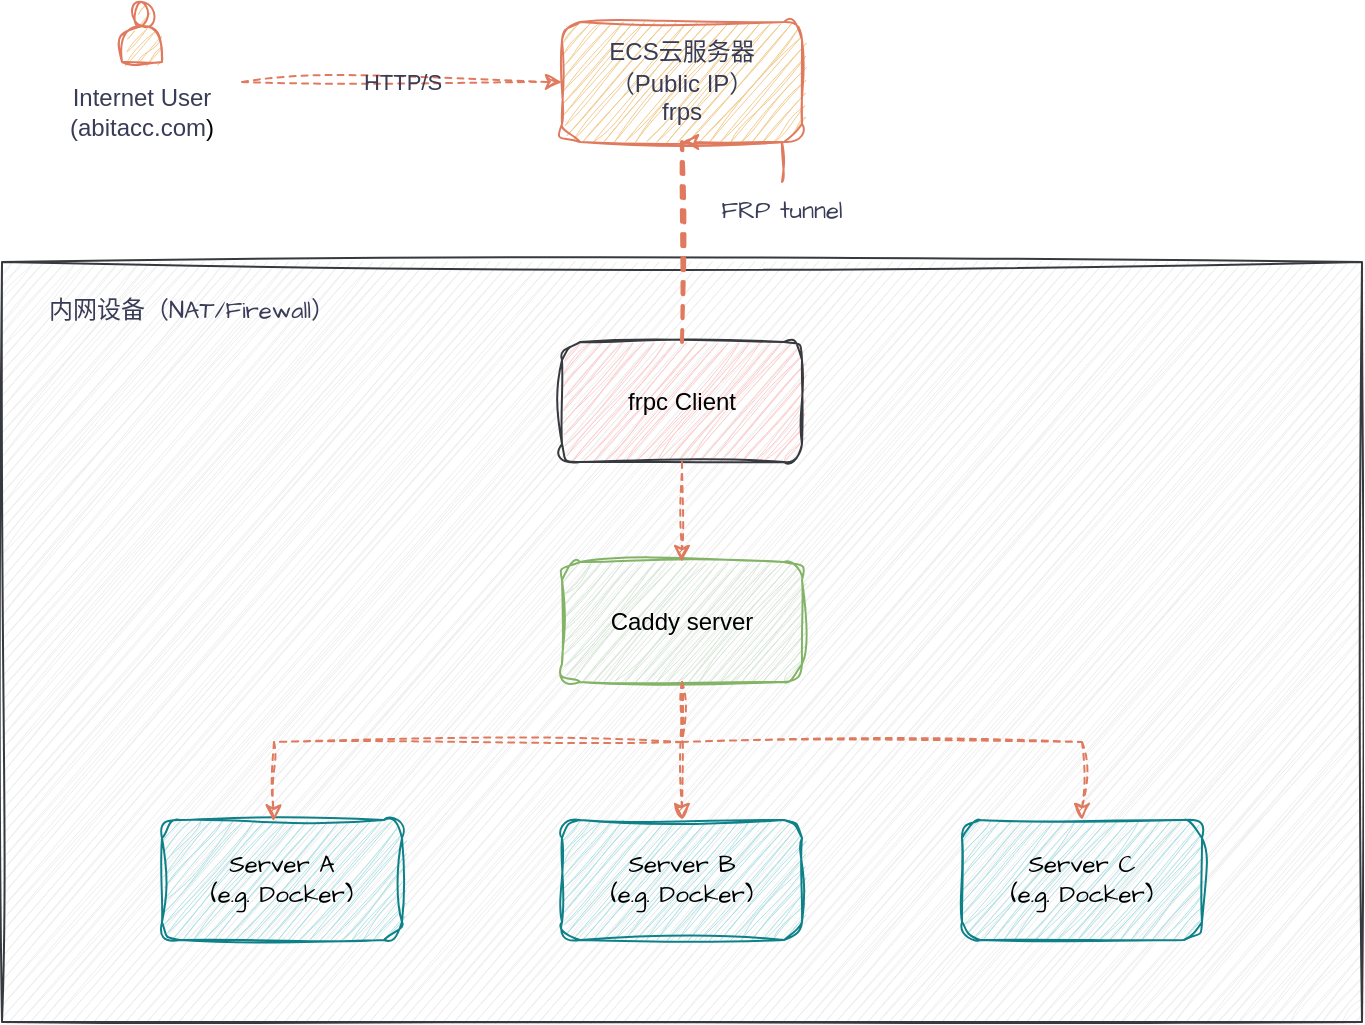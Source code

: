<mxfile version="28.0.3">
  <diagram name="第 1 页" id="il_lqWEc3CzIjs0lfdd5">
    <mxGraphModel dx="983" dy="512" grid="1" gridSize="10" guides="1" tooltips="1" connect="1" arrows="1" fold="1" page="1" pageScale="1" pageWidth="827" pageHeight="1169" math="0" shadow="0">
      <root>
        <mxCell id="0" />
        <mxCell id="1" parent="0" />
        <mxCell id="l65DF04jQs9VHbQhhQG7-15" value="" style="rounded=0;whiteSpace=wrap;html=1;sketch=1;hachureGap=4;jiggle=2;curveFitting=1;strokeColor=#36393d;fontFamily=Architects Daughter;fontSource=https%3A%2F%2Ffonts.googleapis.com%2Fcss%3Ffamily%3DArchitects%2BDaughter;fillColor=#eeeeee;" vertex="1" parent="1">
          <mxGeometry x="80" y="220" width="680" height="380" as="geometry" />
        </mxCell>
        <mxCell id="l65DF04jQs9VHbQhhQG7-1" value="Internet User&lt;div&gt;(abitacc.com&lt;span style=&quot;background-color: transparent; color: light-dark(rgb(0, 0, 0), rgb(255, 255, 255));&quot;&gt;)&lt;/span&gt;&lt;/div&gt;" style="text;html=1;align=center;verticalAlign=middle;whiteSpace=wrap;rounded=0;sketch=1;curveFitting=1;jiggle=2;labelBackgroundColor=none;fontColor=#393C56;" vertex="1" parent="1">
          <mxGeometry x="100" y="130" width="100" height="30" as="geometry" />
        </mxCell>
        <mxCell id="l65DF04jQs9VHbQhhQG7-2" value="" style="shape=actor;whiteSpace=wrap;html=1;sketch=1;curveFitting=1;jiggle=2;labelBackgroundColor=none;fillColor=#F2CC8F;strokeColor=#E07A5F;fontColor=#393C56;" vertex="1" parent="1">
          <mxGeometry x="140" y="90" width="20" height="30" as="geometry" />
        </mxCell>
        <mxCell id="l65DF04jQs9VHbQhhQG7-3" value="" style="endArrow=classic;html=1;rounded=0;dashed=1;entryX=0;entryY=0.5;entryDx=0;entryDy=0;sketch=1;curveFitting=1;jiggle=2;labelBackgroundColor=none;strokeColor=#E07A5F;fontColor=default;" edge="1" parent="1" target="l65DF04jQs9VHbQhhQG7-7">
          <mxGeometry relative="1" as="geometry">
            <mxPoint x="200" y="130" as="sourcePoint" />
            <mxPoint x="400" y="130" as="targetPoint" />
          </mxGeometry>
        </mxCell>
        <mxCell id="l65DF04jQs9VHbQhhQG7-4" value="HTTP/S" style="edgeLabel;resizable=0;html=1;;align=center;verticalAlign=middle;sketch=1;curveFitting=1;jiggle=2;labelBackgroundColor=none;fontColor=#393C56;" connectable="0" vertex="1" parent="l65DF04jQs9VHbQhhQG7-3">
          <mxGeometry relative="1" as="geometry" />
        </mxCell>
        <mxCell id="l65DF04jQs9VHbQhhQG7-7" value="&lt;span style=&quot;font-family: Helvetica;&quot;&gt;ECS云服务器&lt;/span&gt;&lt;div style=&quot;font-family: Helvetica;&quot;&gt;（Public IP）&lt;br&gt;&lt;/div&gt;&lt;div style=&quot;font-family: Helvetica;&quot;&gt;frps&lt;/div&gt;" style="rounded=1;whiteSpace=wrap;html=1;sketch=1;hachureGap=4;jiggle=2;curveFitting=1;fontFamily=Architects Daughter;fontSource=https%3A%2F%2Ffonts.googleapis.com%2Fcss%3Ffamily%3DArchitects%2BDaughter;labelBackgroundColor=none;fillColor=#F2CC8F;strokeColor=#E07A5F;fontColor=#393C56;" vertex="1" parent="1">
          <mxGeometry x="360" y="100" width="120" height="60" as="geometry" />
        </mxCell>
        <mxCell id="l65DF04jQs9VHbQhhQG7-8" value="&lt;span style=&quot;font-family: Helvetica;&quot;&gt;frpc Client&lt;/span&gt;" style="rounded=1;whiteSpace=wrap;html=1;sketch=1;hachureGap=4;jiggle=2;curveFitting=1;fontFamily=Architects Daughter;fontSource=https%3A%2F%2Ffonts.googleapis.com%2Fcss%3Ffamily%3DArchitects%2BDaughter;labelBackgroundColor=none;fillColor=#ffcccc;strokeColor=#36393d;" vertex="1" parent="1">
          <mxGeometry x="360" y="260" width="120" height="60" as="geometry" />
        </mxCell>
        <mxCell id="l65DF04jQs9VHbQhhQG7-9" value="&lt;span style=&quot;font-family: Helvetica;&quot;&gt;Caddy server&lt;/span&gt;" style="rounded=1;whiteSpace=wrap;html=1;sketch=1;hachureGap=4;jiggle=2;curveFitting=1;fontFamily=Architects Daughter;fontSource=https%3A%2F%2Ffonts.googleapis.com%2Fcss%3Ffamily%3DArchitects%2BDaughter;labelBackgroundColor=none;fillColor=#d5e8d4;strokeColor=#82b366;" vertex="1" parent="1">
          <mxGeometry x="360" y="370" width="120" height="60" as="geometry" />
        </mxCell>
        <mxCell id="l65DF04jQs9VHbQhhQG7-11" value="Server A&lt;div&gt;(e.g. Docker)&lt;/div&gt;" style="rounded=1;whiteSpace=wrap;html=1;sketch=1;hachureGap=4;jiggle=2;curveFitting=1;strokeColor=#0e8088;fontFamily=Architects Daughter;fontSource=https%3A%2F%2Ffonts.googleapis.com%2Fcss%3Ffamily%3DArchitects%2BDaughter;fillColor=#b0e3e6;" vertex="1" parent="1">
          <mxGeometry x="160" y="499" width="120" height="60" as="geometry" />
        </mxCell>
        <mxCell id="l65DF04jQs9VHbQhhQG7-12" value="Server B&lt;div&gt;(e.g. Docker)&lt;/div&gt;" style="rounded=1;whiteSpace=wrap;html=1;sketch=1;hachureGap=4;jiggle=2;curveFitting=1;strokeColor=#0e8088;fontFamily=Architects Daughter;fontSource=https%3A%2F%2Ffonts.googleapis.com%2Fcss%3Ffamily%3DArchitects%2BDaughter;fillColor=#b0e3e6;" vertex="1" parent="1">
          <mxGeometry x="360" y="499" width="120" height="60" as="geometry" />
        </mxCell>
        <mxCell id="l65DF04jQs9VHbQhhQG7-13" value="Server C&lt;div&gt;(e.g. Docker)&lt;/div&gt;" style="rounded=1;whiteSpace=wrap;html=1;sketch=1;hachureGap=4;jiggle=2;curveFitting=1;strokeColor=#0e8088;fontFamily=Architects Daughter;fontSource=https%3A%2F%2Ffonts.googleapis.com%2Fcss%3Ffamily%3DArchitects%2BDaughter;fillColor=#b0e3e6;" vertex="1" parent="1">
          <mxGeometry x="560" y="499" width="120" height="60" as="geometry" />
        </mxCell>
        <mxCell id="l65DF04jQs9VHbQhhQG7-16" value="" style="endArrow=classic;html=1;rounded=0;sketch=1;hachureGap=4;jiggle=2;curveFitting=1;strokeColor=#E07A5F;fontFamily=Architects Daughter;fontSource=https%3A%2F%2Ffonts.googleapis.com%2Fcss%3Ffamily%3DArchitects%2BDaughter;fontColor=#393C56;fillColor=#F2CC8F;exitX=0.5;exitY=1;exitDx=0;exitDy=0;entryX=0.5;entryY=0;entryDx=0;entryDy=0;dashed=1;" edge="1" parent="1" source="l65DF04jQs9VHbQhhQG7-9" target="l65DF04jQs9VHbQhhQG7-12">
          <mxGeometry width="50" height="50" relative="1" as="geometry">
            <mxPoint x="470" y="510" as="sourcePoint" />
            <mxPoint x="520" y="460" as="targetPoint" />
          </mxGeometry>
        </mxCell>
        <mxCell id="l65DF04jQs9VHbQhhQG7-17" value="" style="endArrow=classic;html=1;rounded=0;sketch=1;hachureGap=4;jiggle=2;curveFitting=1;strokeColor=#E07A5F;fontFamily=Architects Daughter;fontSource=https%3A%2F%2Ffonts.googleapis.com%2Fcss%3Ffamily%3DArchitects%2BDaughter;fontColor=#393C56;fillColor=#F2CC8F;entryX=0.5;entryY=0;entryDx=0;entryDy=0;dashed=1;" edge="1" parent="1" target="l65DF04jQs9VHbQhhQG7-13">
          <mxGeometry width="50" height="50" relative="1" as="geometry">
            <mxPoint x="420" y="430" as="sourcePoint" />
            <mxPoint x="520" y="460" as="targetPoint" />
            <Array as="points">
              <mxPoint x="420" y="460" />
              <mxPoint x="620" y="460" />
            </Array>
          </mxGeometry>
        </mxCell>
        <mxCell id="l65DF04jQs9VHbQhhQG7-18" value="" style="endArrow=classic;html=1;rounded=0;sketch=1;hachureGap=4;jiggle=2;curveFitting=1;strokeColor=#E07A5F;fontFamily=Architects Daughter;fontSource=https%3A%2F%2Ffonts.googleapis.com%2Fcss%3Ffamily%3DArchitects%2BDaughter;fontColor=#393C56;fillColor=#F2CC8F;entryX=0.464;entryY=0.012;entryDx=0;entryDy=0;entryPerimeter=0;dashed=1;" edge="1" parent="1" target="l65DF04jQs9VHbQhhQG7-11">
          <mxGeometry width="50" height="50" relative="1" as="geometry">
            <mxPoint x="420" y="430" as="sourcePoint" />
            <mxPoint x="300" y="440" as="targetPoint" />
            <Array as="points">
              <mxPoint x="420" y="460" />
              <mxPoint x="216" y="460" />
            </Array>
          </mxGeometry>
        </mxCell>
        <mxCell id="l65DF04jQs9VHbQhhQG7-19" value="" style="endArrow=classic;html=1;rounded=0;sketch=1;hachureGap=4;jiggle=2;curveFitting=1;strokeColor=#E07A5F;fontFamily=Architects Daughter;fontSource=https%3A%2F%2Ffonts.googleapis.com%2Fcss%3Ffamily%3DArchitects%2BDaughter;fontColor=#393C56;fillColor=#F2CC8F;exitX=0.5;exitY=1;exitDx=0;exitDy=0;entryX=0.5;entryY=0;entryDx=0;entryDy=0;dashed=1;" edge="1" parent="1" source="l65DF04jQs9VHbQhhQG7-8" target="l65DF04jQs9VHbQhhQG7-9">
          <mxGeometry width="50" height="50" relative="1" as="geometry">
            <mxPoint x="530" y="370" as="sourcePoint" />
            <mxPoint x="580" y="320" as="targetPoint" />
          </mxGeometry>
        </mxCell>
        <mxCell id="l65DF04jQs9VHbQhhQG7-20" value="" style="endArrow=none;dashed=1;html=1;strokeWidth=2;rounded=0;sketch=1;hachureGap=4;jiggle=2;curveFitting=1;strokeColor=#E07A5F;fontFamily=Architects Daughter;fontSource=https%3A%2F%2Ffonts.googleapis.com%2Fcss%3Ffamily%3DArchitects%2BDaughter;fontColor=#393C56;fillColor=#F2CC8F;entryX=0.5;entryY=1;entryDx=0;entryDy=0;exitX=0.5;exitY=0;exitDx=0;exitDy=0;" edge="1" parent="1" source="l65DF04jQs9VHbQhhQG7-8" target="l65DF04jQs9VHbQhhQG7-7">
          <mxGeometry width="50" height="50" relative="1" as="geometry">
            <mxPoint x="420" y="220" as="sourcePoint" />
            <mxPoint x="470" y="170" as="targetPoint" />
          </mxGeometry>
        </mxCell>
        <mxCell id="l65DF04jQs9VHbQhhQG7-22" value="" style="edgeStyle=orthogonalEdgeStyle;rounded=0;sketch=1;hachureGap=4;jiggle=2;curveFitting=1;orthogonalLoop=1;jettySize=auto;html=1;strokeColor=#E07A5F;fontFamily=Architects Daughter;fontSource=https%3A%2F%2Ffonts.googleapis.com%2Fcss%3Ffamily%3DArchitects%2BDaughter;fontColor=#393C56;fillColor=#F2CC8F;" edge="1" parent="1" source="l65DF04jQs9VHbQhhQG7-21" target="l65DF04jQs9VHbQhhQG7-7">
          <mxGeometry relative="1" as="geometry" />
        </mxCell>
        <mxCell id="l65DF04jQs9VHbQhhQG7-21" value="FRP&amp;nbsp;tunnel" style="text;html=1;align=center;verticalAlign=middle;whiteSpace=wrap;rounded=0;fontFamily=Architects Daughter;fontSource=https%3A%2F%2Ffonts.googleapis.com%2Fcss%3Ffamily%3DArchitects%2BDaughter;fontColor=#393C56;" vertex="1" parent="1">
          <mxGeometry x="440" y="180" width="60" height="30" as="geometry" />
        </mxCell>
        <mxCell id="l65DF04jQs9VHbQhhQG7-23" value="内网设备（NAT/Firewall）" style="text;html=1;align=center;verticalAlign=middle;whiteSpace=wrap;rounded=0;fontFamily=Architects Daughter;fontSource=https%3A%2F%2Ffonts.googleapis.com%2Fcss%3Ffamily%3DArchitects%2BDaughter;fontColor=#393C56;" vertex="1" parent="1">
          <mxGeometry x="90" y="230" width="170" height="30" as="geometry" />
        </mxCell>
      </root>
    </mxGraphModel>
  </diagram>
</mxfile>
